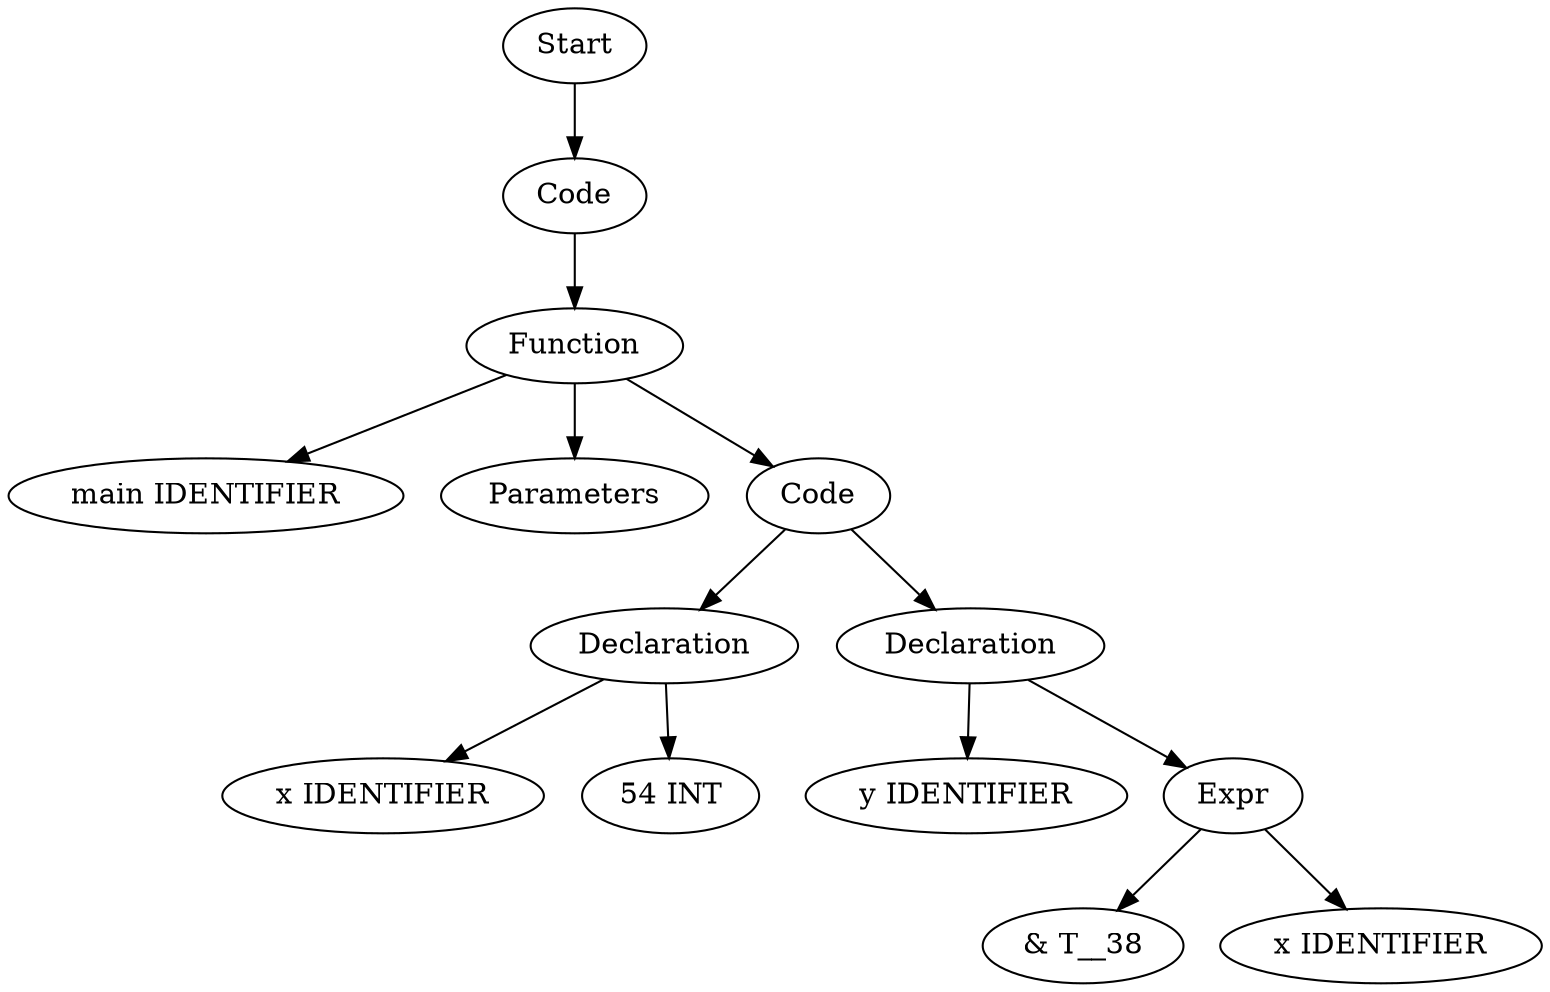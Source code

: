digraph AST {
  "137751962839760" [label="Start"];
  "137751962839760" -> "137751962844320";
  "137751962844320" [label="Code"];
  "137751962844320" -> "137751962838464";
  "137751962838464" [label="Function"];
  "137751962838464" -> "137751962844272";
  "137751962838464" -> "137751962842832";
  "137751962838464" -> "137751962838320";
  "137751962844272" [label="main IDENTIFIER"];
  "137751962842832" [label="Parameters"];
  "137751962838320" [label="Code"];
  "137751962838320" -> "137751960910912";
  "137751962838320" -> "137751960910768";
  "137751960910912" [label="Declaration"];
  "137751960910912" -> "137751960911632";
  "137751960910912" -> "137751960901456";
  "137751960911632" [label="x IDENTIFIER"];
  "137751960901456" [label="54 INT"];
  "137751960910768" [label="Declaration"];
  "137751960910768" -> "137751960899968";
  "137751960910768" -> "137751960905728";
  "137751960899968" [label="y IDENTIFIER"];
  "137751960905728" [label="Expr"];
  "137751960905728" -> "137751960897904";
  "137751960905728" -> "137751960896128";
  "137751960897904" [label="& T__38"];
  "137751960896128" [label="x IDENTIFIER"];
}
